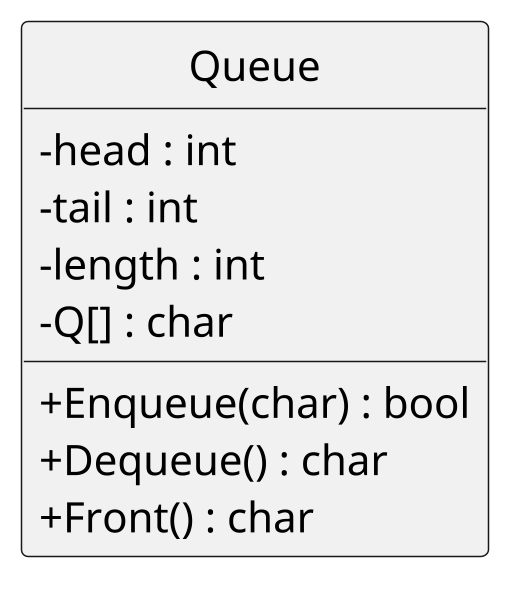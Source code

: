 @startuml teste

skinparam classAttributeIconSize 0
skinparam Monochrome true
hide circle

scale 3

class Queue
{

	- head : int
	- tail : int
	- length : int
	- Q[] : char

	+ Enqueue(char) : bool
	+ Dequeue() : char
	+ Front() : char
 	
}



@enduml